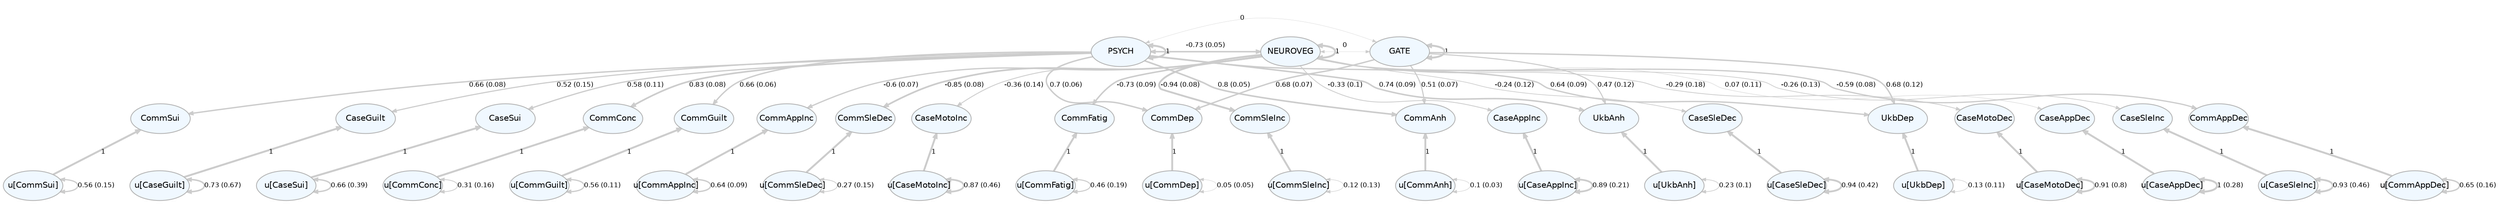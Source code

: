 digraph {

graph [layout = "dot",
       rankdir = "TB",
       outputorder = "edgesfirst",
       bgcolor = "white"]

node [fontname = "Helvetica",
      fontsize = "10",
      shape = "circle",
      fixedsize = "true",
      width = "0.5",
      style = "filled",
      fillcolor = "aliceblue",
      color = "gray70",
      fontcolor = "gray50"]

edge [fontname = "Helvetica",
     fontsize = "8",
     len = "1.5",
     color = "gray80",
     arrowsize = "0.5"]

rankdir = TB;
{rank=min; 1; 2; 3;}
{rank=same; 24; 25; 26; 27; 28; 29; 30; 31; 32; 33; 34; 35; 36; 37; 38; 39; 40; 41; 42; 43;}
{rank=max; 4; 5; 6; 7; 8; 9; 10; 11; 12; 13; 14; 15; 16; 17; 18; 19; 20; 21; 22; 23;}

  "1" [label = "GATE", shape = "oval", width = "1", fontcolor = "black"] 
  "2" [label = "NEUROVEG", shape = "oval", width = "1", fontcolor = "black"] 
  "3" [label = "PSYCH", shape = "oval", width = "1", fontcolor = "black"] 
  "4" [label = "u[CaseAppDec]", shape = "oval", width = "1", fontcolor = "black"] 
  "5" [label = "u[CaseAppInc]", shape = "oval", width = "1", fontcolor = "black"] 
  "6" [label = "u[CaseGuilt]", shape = "oval", width = "1", fontcolor = "black"] 
  "7" [label = "u[CaseMotoDec]", shape = "oval", width = "1", fontcolor = "black"] 
  "8" [label = "u[CaseMotoInc]", shape = "oval", width = "1", fontcolor = "black"] 
  "9" [label = "u[CaseSleDec]", shape = "oval", width = "1", fontcolor = "black"] 
  "10" [label = "u[CaseSleInc]", shape = "oval", width = "1", fontcolor = "black"] 
  "11" [label = "u[CaseSui]", shape = "oval", width = "1", fontcolor = "black"] 
  "12" [label = "u[CommAnh]", shape = "oval", width = "1", fontcolor = "black"] 
  "13" [label = "u[CommAppDec]", shape = "oval", width = "1", fontcolor = "black"] 
  "14" [label = "u[CommAppInc]", shape = "oval", width = "1", fontcolor = "black"] 
  "15" [label = "u[CommConc]", shape = "oval", width = "1", fontcolor = "black"] 
  "16" [label = "u[CommDep]", shape = "oval", width = "1", fontcolor = "black"] 
  "17" [label = "u[CommFatig]", shape = "oval", width = "1", fontcolor = "black"] 
  "18" [label = "u[CommGuilt]", shape = "oval", width = "1", fontcolor = "black"] 
  "19" [label = "u[CommSleDec]", shape = "oval", width = "1", fontcolor = "black"] 
  "20" [label = "u[CommSleInc]", shape = "oval", width = "1", fontcolor = "black"] 
  "21" [label = "u[CommSui]", shape = "oval", width = "1", fontcolor = "black"] 
  "22" [label = "u[UkbAnh]", shape = "oval", width = "1", fontcolor = "black"] 
  "23" [label = "u[UkbDep]", shape = "oval", width = "1", fontcolor = "black"] 
  "24" [label = "CommAnh", shape = "oval", width = "1", fontcolor = "black"] 
  "25" [label = "CommDep", shape = "oval", width = "1", fontcolor = "black"] 
  "26" [label = "UkbAnh", shape = "oval", width = "1", fontcolor = "black"] 
  "27" [label = "UkbDep", shape = "oval", width = "1", fontcolor = "black"] 
  "28" [label = "CaseAppDec", shape = "oval", width = "1", fontcolor = "black"] 
  "29" [label = "CaseAppInc", shape = "oval", width = "1", fontcolor = "black"] 
  "30" [label = "CaseMotoDec", shape = "oval", width = "1", fontcolor = "black"] 
  "31" [label = "CaseMotoInc", shape = "oval", width = "1", fontcolor = "black"] 
  "32" [label = "CaseSleDec", shape = "oval", width = "1", fontcolor = "black"] 
  "33" [label = "CaseSleInc", shape = "oval", width = "1", fontcolor = "black"] 
  "34" [label = "CommAppDec", shape = "oval", width = "1", fontcolor = "black"] 
  "35" [label = "CommAppInc", shape = "oval", width = "1", fontcolor = "black"] 
  "36" [label = "CommFatig", shape = "oval", width = "1", fontcolor = "black"] 
  "37" [label = "CommSleDec", shape = "oval", width = "1", fontcolor = "black"] 
  "38" [label = "CommSleInc", shape = "oval", width = "1", fontcolor = "black"] 
  "39" [label = "CaseGuilt", shape = "oval", width = "1", fontcolor = "black"] 
  "40" [label = "CaseSui", shape = "oval", width = "1", fontcolor = "black"] 
  "41" [label = "CommConc", shape = "oval", width = "1", fontcolor = "black"] 
  "42" [label = "CommGuilt", shape = "oval", width = "1", fontcolor = "black"] 
  "43" [label = "CommSui", shape = "oval", width = "1", fontcolor = "black"] 
"1"->"24" [label = "0.51 (0.07)", penwidth = "1.32180665692241", dir = "forward"] 
"1"->"25" [label = "0.68 (0.07)", penwidth = "1.66371851680933", dir = "forward"] 
"1"->"1" [label = "1", penwidth = "2.3", dir = "both"] 
"1"->"26" [label = "0.47 (0.12)", penwidth = "1.24133052575344", dir = "forward"] 
"1"->"27" [label = "0.68 (0.12)", penwidth = "1.65285285586435", dir = "forward"] 
"2"->"28" [label = "0.07 (0.11)", penwidth = "0.439959568200995", dir = "forward"] 
"2"->"29" [label = "-0.33 (0.1)", penwidth = "0.952412496705563", dir = "forward"] 
"2"->"30" [label = "-0.29 (0.18)", penwidth = "0.883672243807701", dir = "forward"] 
"2"->"31" [label = "-0.36 (0.14)", penwidth = "1.01408029899794", dir = "forward"] 
"2"->"32" [label = "-0.24 (0.12)", penwidth = "0.784336580441917", dir = "forward"] 
"2"->"33" [label = "-0.26 (0.13)", penwidth = "0.818358871043764", dir = "forward"] 
"2"->"34" [label = "-0.59 (0.08)", penwidth = "1.48918010015405", dir = "forward"] 
"2"->"35" [label = "-0.6 (0.07)", penwidth = "1.50367910592342", dir = "forward"] 
"2"->"36" [label = "-0.73 (0.09)", penwidth = "1.76688088783718", dir = "forward"] 
"2"->"37" [label = "-0.85 (0.08)", penwidth = "2.00926786164828", dir = "forward"] 
"2"->"38" [label = "-0.94 (0.08)", penwidth = "2.17560021548499", dir = "forward"] 
"2"->"1" [label = "0", penwidth = "0.3", dir = "both"] 
"2"->"2" [label = "1", penwidth = "2.3", dir = "both"] 
"3"->"39" [label = "0.52 (0.15)", penwidth = "1.33415863393938", dir = "forward"] 
"3"->"40" [label = "0.58 (0.11)", penwidth = "1.45871789669201", dir = "forward"] 
"3"->"24" [label = "0.8 (0.05)", penwidth = "1.89381593275867", dir = "forward"] 
"3"->"41" [label = "0.83 (0.08)", penwidth = "1.96668555171196", dir = "forward"] 
"3"->"25" [label = "0.7 (0.06)", penwidth = "1.69401168830488", dir = "forward"] 
"3"->"42" [label = "0.66 (0.06)", penwidth = "1.62070697602552", dir = "forward"] 
"3"->"43" [label = "0.66 (0.08)", penwidth = "1.62944236414921", dir = "forward"] 
"3"->"1" [label = "0", penwidth = "0.3", dir = "both"] 
"3"->"2" [label = "-0.73 (0.05)", penwidth = "1.75798144469441", dir = "both"] 
"3"->"3" [label = "1", penwidth = "2.3", dir = "both"] 
"3"->"26" [label = "0.74 (0.09)", penwidth = "1.7868477427394", dir = "forward"] 
"3"->"27" [label = "0.64 (0.09)", penwidth = "1.58559807348699", dir = "forward"] 
"4"->"28" [label = "1", penwidth = "2.3", dir = "forward"] 
"4"->"4" [label = "1 (0.28)", penwidth = "2.29020509676758", dir = "both"] 
"5"->"29" [label = "1", penwidth = "2.3", dir = "forward"] 
"5"->"5" [label = "0.89 (0.21)", penwidth = "2.08717228133997", dir = "both"] 
"6"->"39" [label = "1", penwidth = "2.3", dir = "forward"] 
"6"->"6" [label = "0.73 (0.67)", penwidth = "1.76525803144935", dir = "both"] 
"7"->"30" [label = "1", penwidth = "2.3", dir = "forward"] 
"7"->"7" [label = "0.91 (0.8)", penwidth = "2.12966052201395", dir = "both"] 
"8"->"31" [label = "1", penwidth = "2.3", dir = "forward"] 
"8"->"8" [label = "0.87 (0.46)", penwidth = "2.04504443170549", dir = "both"] 
"9"->"32" [label = "1", penwidth = "2.3", dir = "forward"] 
"9"->"9" [label = "0.94 (0.42)", penwidth = "2.18270919779993", dir = "both"] 
"10"->"33" [label = "1", penwidth = "2.3", dir = "forward"] 
"10"->"10" [label = "0.93 (0.46)", penwidth = "2.1656507050949", dir = "both"] 
"11"->"40" [label = "1", penwidth = "2.3", dir = "forward"] 
"11"->"11" [label = "0.66 (0.39)", penwidth = "1.6286846798519", dir = "both"] 
"12"->"24" [label = "1", penwidth = "2.3", dir = "forward"] 
"12"->"12" [label = "0.1 (0.03)", penwidth = "0.507831026018687", dir = "both"] 
"13"->"34" [label = "1", penwidth = "2.3", dir = "forward"] 
"13"->"13" [label = "0.65 (0.16)", penwidth = "1.59292940841203", dir = "both"] 
"14"->"35" [label = "1", penwidth = "2.3", dir = "forward"] 
"14"->"14" [label = "0.64 (0.09)", penwidth = "1.57557741622577", dir = "both"] 
"15"->"41" [label = "1", penwidth = "2.3", dir = "forward"] 
"15"->"15" [label = "0.31 (0.16)", penwidth = "0.911077092334598", dir = "both"] 
"16"->"25" [label = "1", penwidth = "2.3", dir = "forward"] 
"16"->"16" [label = "0.05 (0.05)", penwidth = "0.39850357215176", dir = "both"] 
"17"->"36" [label = "1", penwidth = "2.3", dir = "forward"] 
"17"->"17" [label = "0.46 (0.19)", penwidth = "1.2241281836506", dir = "both"] 
"18"->"42" [label = "1", penwidth = "2.3", dir = "forward"] 
"18"->"18" [label = "0.56 (0.11)", penwidth = "1.42786715488948", dir = "both"] 
"19"->"37" [label = "1", penwidth = "2.3", dir = "forward"] 
"19"->"19" [label = "0.27 (0.15)", penwidth = "0.839199149787772", dir = "both"] 
"20"->"38" [label = "1", penwidth = "2.3", dir = "forward"] 
"20"->"20" [label = "0.12 (0.13)", penwidth = "0.54106256012946", dir = "both"] 
"21"->"43" [label = "1", penwidth = "2.3", dir = "forward"] 
"21"->"21" [label = "0.56 (0.15)", penwidth = "1.41629204919615", dir = "both"] 
"22"->"26" [label = "1", penwidth = "2.3", dir = "forward"] 
"22"->"22" [label = "0.23 (0.1)", penwidth = "0.751595887342167", dir = "both"] 
"23"->"27" [label = "1", penwidth = "2.3", dir = "forward"] 
"23"->"23" [label = "0.13 (0.11)", penwidth = "0.55851013262874", dir = "both"] 
}